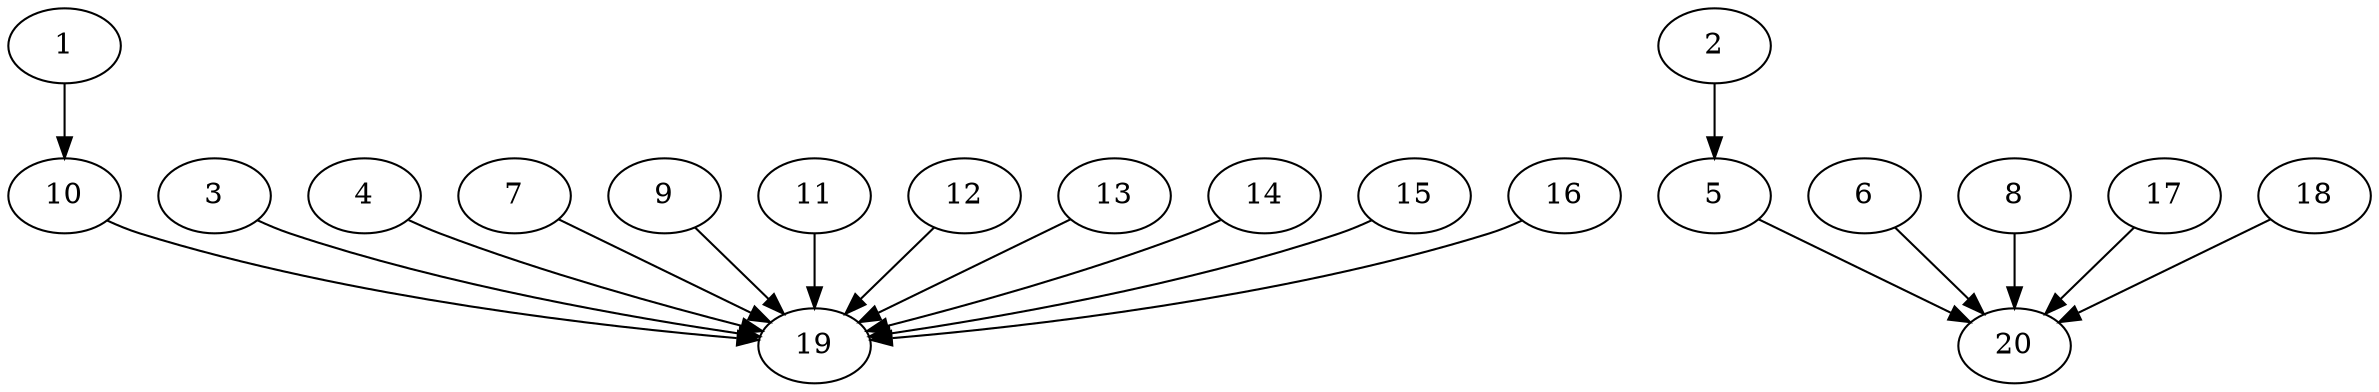 digraph "Layered_N20_Layers2-16-2_Join_P3.dot" {
	1	[Weight=28];
	2	[Weight=16];
	3	[Weight=16];
	4	[Weight=34];
	5	[Weight=22];
	6	[Weight=11];
	7	[Weight=10];
	8	[Weight=18];
	9	[Weight=35];
	10	[Weight=25];
	11	[Weight=15];
	12	[Weight=27];
	13	[Weight=30];
	14	[Weight=12];
	15	[Weight=23];
	16	[Weight=21];
	17	[Weight=17];
	18	[Weight=31];
	19	[Weight=11];
	20	[Weight=38];
	1 -> 10 [Weight=2];
	2 -> 5 [Weight=10];
	3 -> 19 [Weight=19];
	4 -> 19 [Weight=10];
	5 -> 20 [Weight=14];
	6 -> 20 [Weight=11];
	7 -> 19 [Weight=7];
	8 -> 20 [Weight=17];
	9 -> 19 [Weight=9];
	10 -> 19 [Weight=12];
	11 -> 19 [Weight=17];
	12 -> 19 [Weight=5];
	13 -> 19 [Weight=18];
	14 -> 19 [Weight=5];
	15 -> 19 [Weight=8];
	16 -> 19 [Weight=7];
	17 -> 20 [Weight=2];
	18 -> 20 [Weight=2];
}
